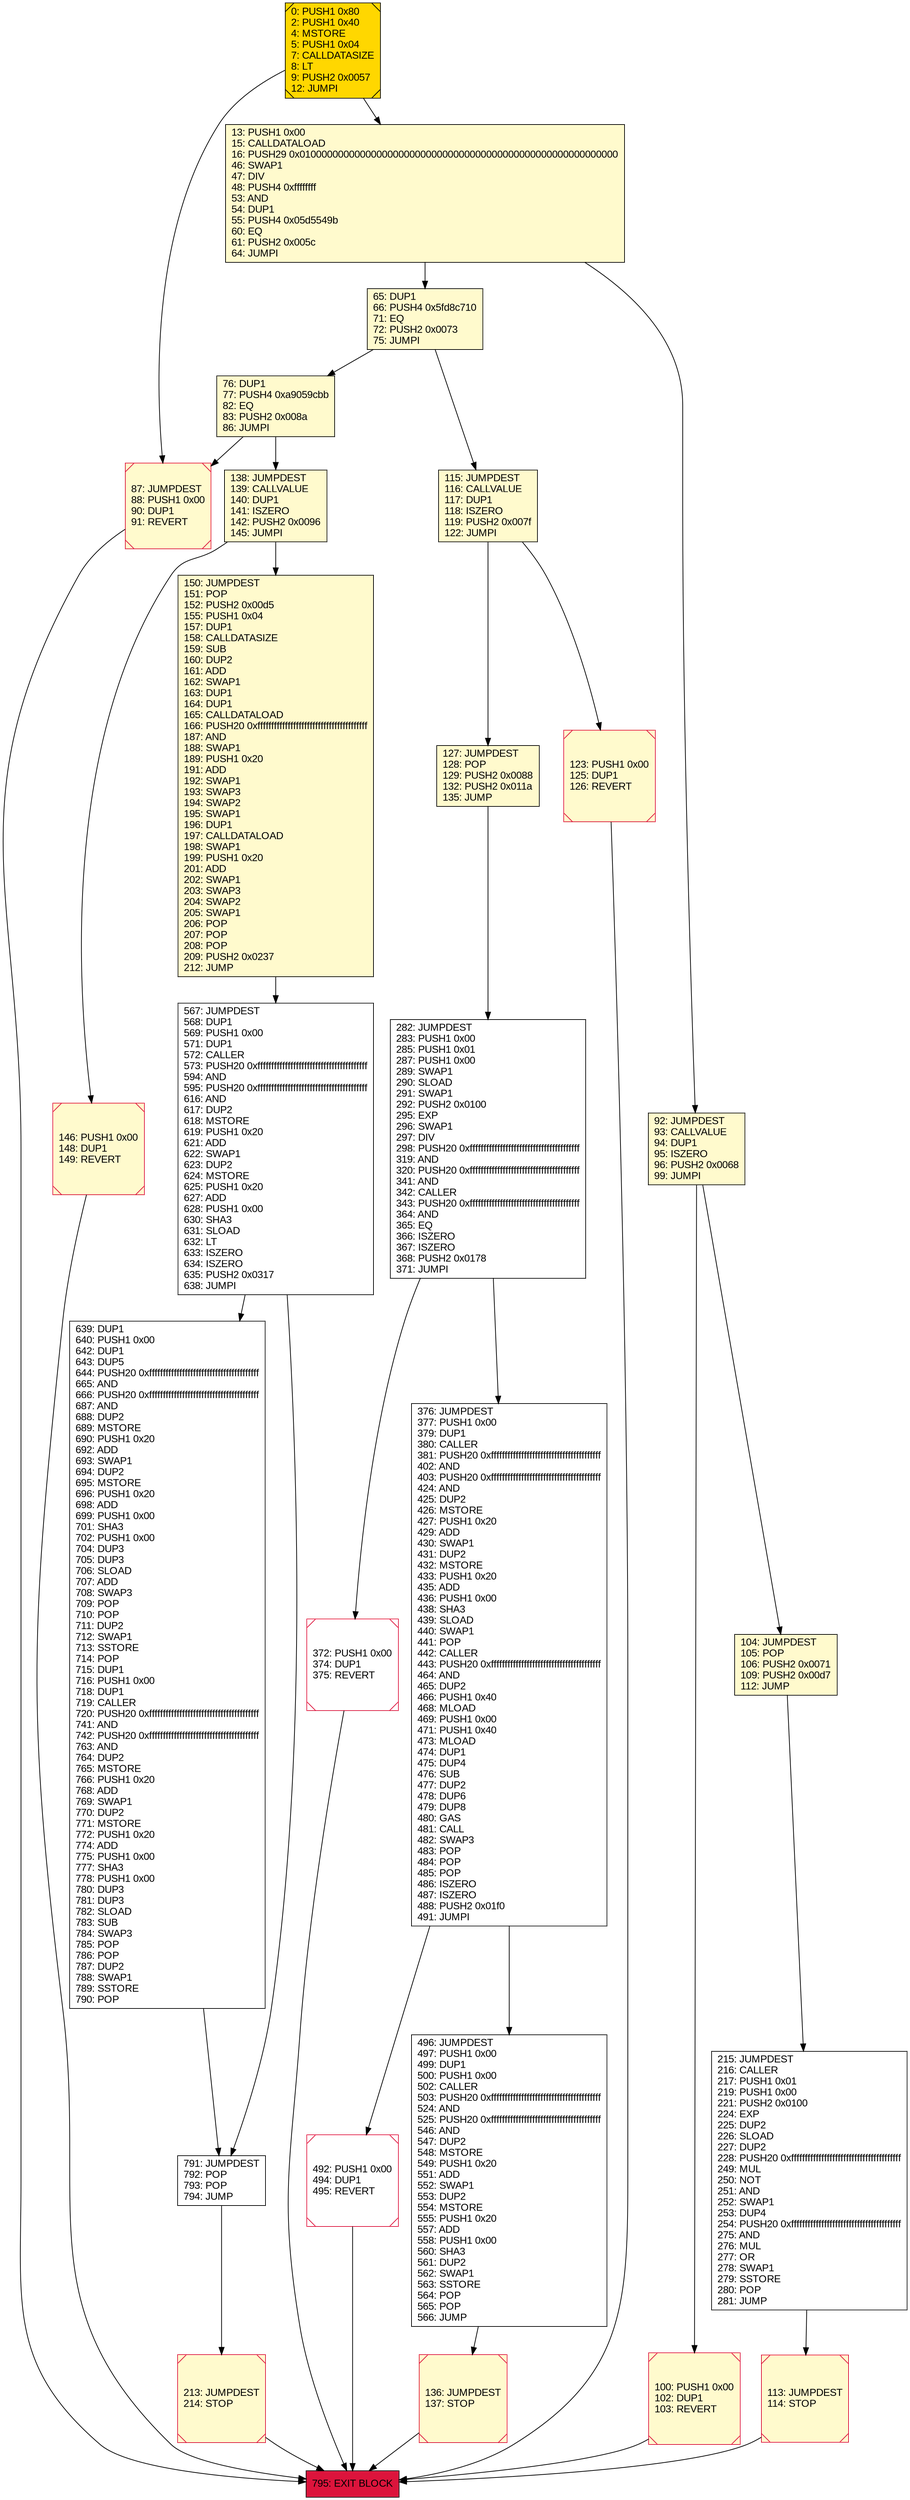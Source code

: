 digraph G {
bgcolor=transparent rankdir=UD;
node [shape=box style=filled color=black fillcolor=white fontname=arial fontcolor=black];
213 [label="213: JUMPDEST\l214: STOP\l" fillcolor=lemonchiffon shape=Msquare color=crimson ];
127 [label="127: JUMPDEST\l128: POP\l129: PUSH2 0x0088\l132: PUSH2 0x011a\l135: JUMP\l" fillcolor=lemonchiffon ];
76 [label="76: DUP1\l77: PUSH4 0xa9059cbb\l82: EQ\l83: PUSH2 0x008a\l86: JUMPI\l" fillcolor=lemonchiffon ];
100 [label="100: PUSH1 0x00\l102: DUP1\l103: REVERT\l" fillcolor=lemonchiffon shape=Msquare color=crimson ];
492 [label="492: PUSH1 0x00\l494: DUP1\l495: REVERT\l" shape=Msquare color=crimson ];
104 [label="104: JUMPDEST\l105: POP\l106: PUSH2 0x0071\l109: PUSH2 0x00d7\l112: JUMP\l" fillcolor=lemonchiffon ];
87 [label="87: JUMPDEST\l88: PUSH1 0x00\l90: DUP1\l91: REVERT\l" fillcolor=lemonchiffon shape=Msquare color=crimson ];
65 [label="65: DUP1\l66: PUSH4 0x5fd8c710\l71: EQ\l72: PUSH2 0x0073\l75: JUMPI\l" fillcolor=lemonchiffon ];
639 [label="639: DUP1\l640: PUSH1 0x00\l642: DUP1\l643: DUP5\l644: PUSH20 0xffffffffffffffffffffffffffffffffffffffff\l665: AND\l666: PUSH20 0xffffffffffffffffffffffffffffffffffffffff\l687: AND\l688: DUP2\l689: MSTORE\l690: PUSH1 0x20\l692: ADD\l693: SWAP1\l694: DUP2\l695: MSTORE\l696: PUSH1 0x20\l698: ADD\l699: PUSH1 0x00\l701: SHA3\l702: PUSH1 0x00\l704: DUP3\l705: DUP3\l706: SLOAD\l707: ADD\l708: SWAP3\l709: POP\l710: POP\l711: DUP2\l712: SWAP1\l713: SSTORE\l714: POP\l715: DUP1\l716: PUSH1 0x00\l718: DUP1\l719: CALLER\l720: PUSH20 0xffffffffffffffffffffffffffffffffffffffff\l741: AND\l742: PUSH20 0xffffffffffffffffffffffffffffffffffffffff\l763: AND\l764: DUP2\l765: MSTORE\l766: PUSH1 0x20\l768: ADD\l769: SWAP1\l770: DUP2\l771: MSTORE\l772: PUSH1 0x20\l774: ADD\l775: PUSH1 0x00\l777: SHA3\l778: PUSH1 0x00\l780: DUP3\l781: DUP3\l782: SLOAD\l783: SUB\l784: SWAP3\l785: POP\l786: POP\l787: DUP2\l788: SWAP1\l789: SSTORE\l790: POP\l" ];
372 [label="372: PUSH1 0x00\l374: DUP1\l375: REVERT\l" shape=Msquare color=crimson ];
282 [label="282: JUMPDEST\l283: PUSH1 0x00\l285: PUSH1 0x01\l287: PUSH1 0x00\l289: SWAP1\l290: SLOAD\l291: SWAP1\l292: PUSH2 0x0100\l295: EXP\l296: SWAP1\l297: DIV\l298: PUSH20 0xffffffffffffffffffffffffffffffffffffffff\l319: AND\l320: PUSH20 0xffffffffffffffffffffffffffffffffffffffff\l341: AND\l342: CALLER\l343: PUSH20 0xffffffffffffffffffffffffffffffffffffffff\l364: AND\l365: EQ\l366: ISZERO\l367: ISZERO\l368: PUSH2 0x0178\l371: JUMPI\l" ];
92 [label="92: JUMPDEST\l93: CALLVALUE\l94: DUP1\l95: ISZERO\l96: PUSH2 0x0068\l99: JUMPI\l" fillcolor=lemonchiffon ];
123 [label="123: PUSH1 0x00\l125: DUP1\l126: REVERT\l" fillcolor=lemonchiffon shape=Msquare color=crimson ];
795 [label="795: EXIT BLOCK\l" fillcolor=crimson ];
136 [label="136: JUMPDEST\l137: STOP\l" fillcolor=lemonchiffon shape=Msquare color=crimson ];
791 [label="791: JUMPDEST\l792: POP\l793: POP\l794: JUMP\l" ];
215 [label="215: JUMPDEST\l216: CALLER\l217: PUSH1 0x01\l219: PUSH1 0x00\l221: PUSH2 0x0100\l224: EXP\l225: DUP2\l226: SLOAD\l227: DUP2\l228: PUSH20 0xffffffffffffffffffffffffffffffffffffffff\l249: MUL\l250: NOT\l251: AND\l252: SWAP1\l253: DUP4\l254: PUSH20 0xffffffffffffffffffffffffffffffffffffffff\l275: AND\l276: MUL\l277: OR\l278: SWAP1\l279: SSTORE\l280: POP\l281: JUMP\l" ];
138 [label="138: JUMPDEST\l139: CALLVALUE\l140: DUP1\l141: ISZERO\l142: PUSH2 0x0096\l145: JUMPI\l" fillcolor=lemonchiffon ];
113 [label="113: JUMPDEST\l114: STOP\l" fillcolor=lemonchiffon shape=Msquare color=crimson ];
115 [label="115: JUMPDEST\l116: CALLVALUE\l117: DUP1\l118: ISZERO\l119: PUSH2 0x007f\l122: JUMPI\l" fillcolor=lemonchiffon ];
567 [label="567: JUMPDEST\l568: DUP1\l569: PUSH1 0x00\l571: DUP1\l572: CALLER\l573: PUSH20 0xffffffffffffffffffffffffffffffffffffffff\l594: AND\l595: PUSH20 0xffffffffffffffffffffffffffffffffffffffff\l616: AND\l617: DUP2\l618: MSTORE\l619: PUSH1 0x20\l621: ADD\l622: SWAP1\l623: DUP2\l624: MSTORE\l625: PUSH1 0x20\l627: ADD\l628: PUSH1 0x00\l630: SHA3\l631: SLOAD\l632: LT\l633: ISZERO\l634: ISZERO\l635: PUSH2 0x0317\l638: JUMPI\l" ];
376 [label="376: JUMPDEST\l377: PUSH1 0x00\l379: DUP1\l380: CALLER\l381: PUSH20 0xffffffffffffffffffffffffffffffffffffffff\l402: AND\l403: PUSH20 0xffffffffffffffffffffffffffffffffffffffff\l424: AND\l425: DUP2\l426: MSTORE\l427: PUSH1 0x20\l429: ADD\l430: SWAP1\l431: DUP2\l432: MSTORE\l433: PUSH1 0x20\l435: ADD\l436: PUSH1 0x00\l438: SHA3\l439: SLOAD\l440: SWAP1\l441: POP\l442: CALLER\l443: PUSH20 0xffffffffffffffffffffffffffffffffffffffff\l464: AND\l465: DUP2\l466: PUSH1 0x40\l468: MLOAD\l469: PUSH1 0x00\l471: PUSH1 0x40\l473: MLOAD\l474: DUP1\l475: DUP4\l476: SUB\l477: DUP2\l478: DUP6\l479: DUP8\l480: GAS\l481: CALL\l482: SWAP3\l483: POP\l484: POP\l485: POP\l486: ISZERO\l487: ISZERO\l488: PUSH2 0x01f0\l491: JUMPI\l" ];
146 [label="146: PUSH1 0x00\l148: DUP1\l149: REVERT\l" fillcolor=lemonchiffon shape=Msquare color=crimson ];
13 [label="13: PUSH1 0x00\l15: CALLDATALOAD\l16: PUSH29 0x0100000000000000000000000000000000000000000000000000000000\l46: SWAP1\l47: DIV\l48: PUSH4 0xffffffff\l53: AND\l54: DUP1\l55: PUSH4 0x05d5549b\l60: EQ\l61: PUSH2 0x005c\l64: JUMPI\l" fillcolor=lemonchiffon ];
496 [label="496: JUMPDEST\l497: PUSH1 0x00\l499: DUP1\l500: PUSH1 0x00\l502: CALLER\l503: PUSH20 0xffffffffffffffffffffffffffffffffffffffff\l524: AND\l525: PUSH20 0xffffffffffffffffffffffffffffffffffffffff\l546: AND\l547: DUP2\l548: MSTORE\l549: PUSH1 0x20\l551: ADD\l552: SWAP1\l553: DUP2\l554: MSTORE\l555: PUSH1 0x20\l557: ADD\l558: PUSH1 0x00\l560: SHA3\l561: DUP2\l562: SWAP1\l563: SSTORE\l564: POP\l565: POP\l566: JUMP\l" ];
0 [label="0: PUSH1 0x80\l2: PUSH1 0x40\l4: MSTORE\l5: PUSH1 0x04\l7: CALLDATASIZE\l8: LT\l9: PUSH2 0x0057\l12: JUMPI\l" fillcolor=lemonchiffon shape=Msquare fillcolor=gold ];
150 [label="150: JUMPDEST\l151: POP\l152: PUSH2 0x00d5\l155: PUSH1 0x04\l157: DUP1\l158: CALLDATASIZE\l159: SUB\l160: DUP2\l161: ADD\l162: SWAP1\l163: DUP1\l164: DUP1\l165: CALLDATALOAD\l166: PUSH20 0xffffffffffffffffffffffffffffffffffffffff\l187: AND\l188: SWAP1\l189: PUSH1 0x20\l191: ADD\l192: SWAP1\l193: SWAP3\l194: SWAP2\l195: SWAP1\l196: DUP1\l197: CALLDATALOAD\l198: SWAP1\l199: PUSH1 0x20\l201: ADD\l202: SWAP1\l203: SWAP3\l204: SWAP2\l205: SWAP1\l206: POP\l207: POP\l208: POP\l209: PUSH2 0x0237\l212: JUMP\l" fillcolor=lemonchiffon ];
123 -> 795;
136 -> 795;
215 -> 113;
0 -> 13;
87 -> 795;
282 -> 372;
372 -> 795;
639 -> 791;
138 -> 146;
150 -> 567;
92 -> 104;
492 -> 795;
65 -> 76;
76 -> 87;
376 -> 496;
213 -> 795;
92 -> 100;
127 -> 282;
791 -> 213;
100 -> 795;
138 -> 150;
376 -> 492;
76 -> 138;
13 -> 65;
146 -> 795;
496 -> 136;
13 -> 92;
115 -> 127;
104 -> 215;
0 -> 87;
567 -> 791;
115 -> 123;
282 -> 376;
65 -> 115;
113 -> 795;
567 -> 639;
}